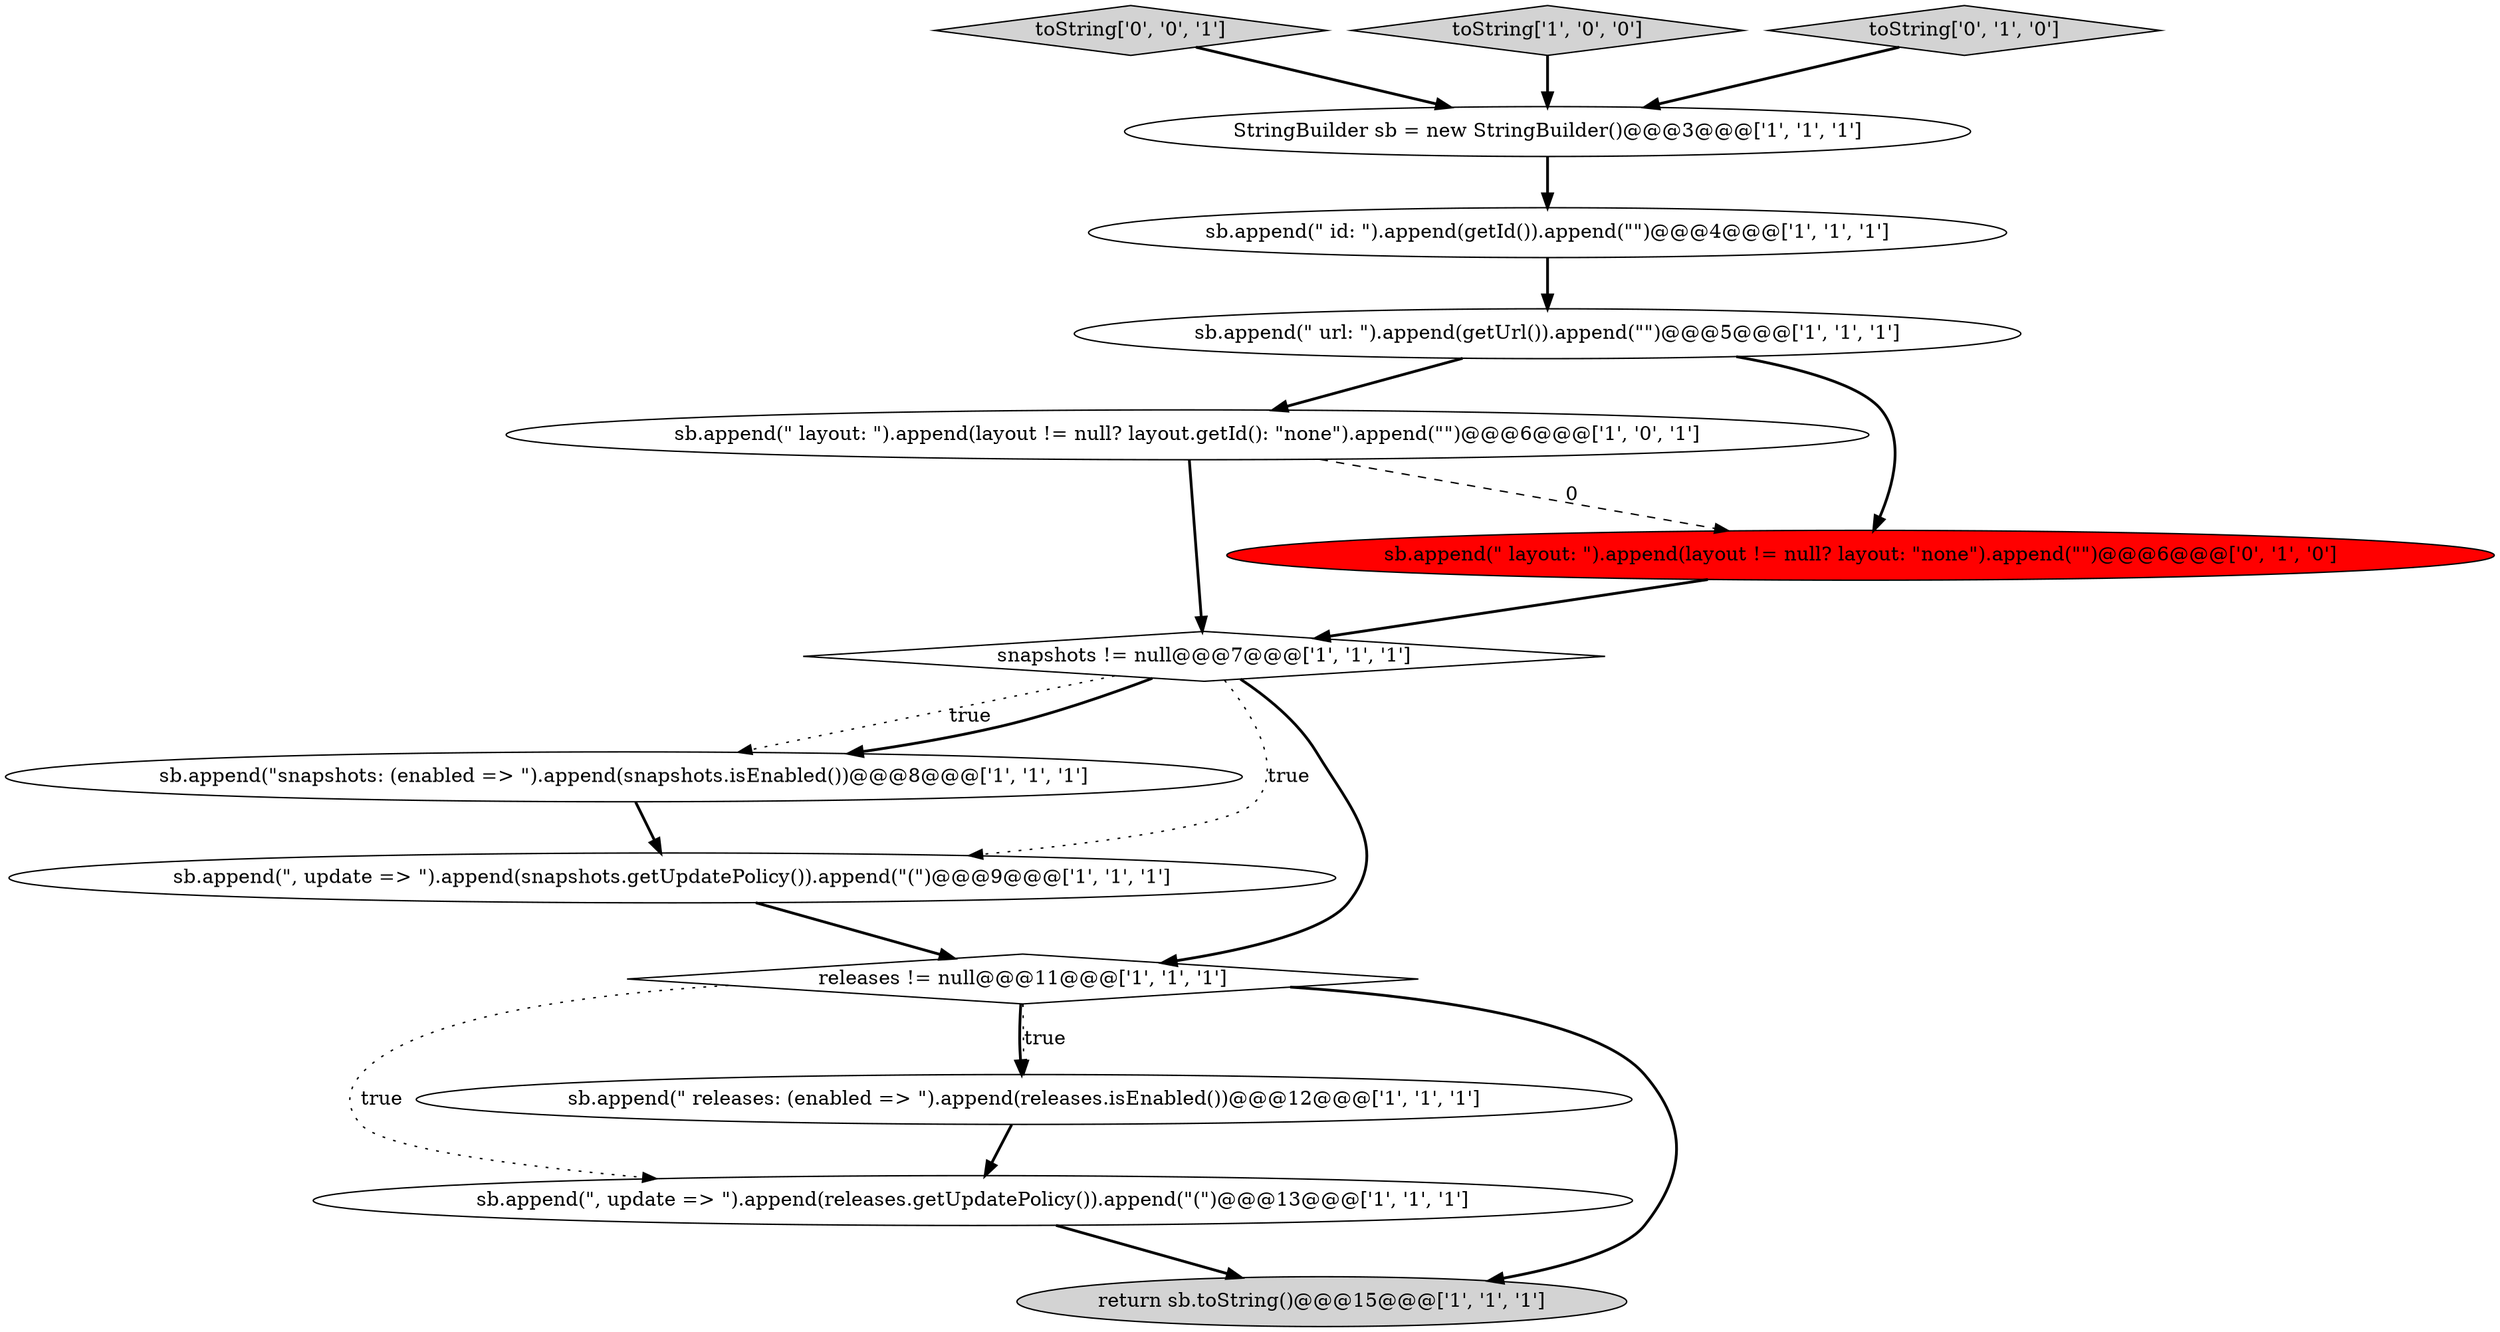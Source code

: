 digraph {
7 [style = filled, label = "sb.append(\", update => \").append(releases.getUpdatePolicy()).append(\"(\")@@@13@@@['1', '1', '1']", fillcolor = white, shape = ellipse image = "AAA0AAABBB1BBB"];
14 [style = filled, label = "toString['0', '0', '1']", fillcolor = lightgray, shape = diamond image = "AAA0AAABBB3BBB"];
9 [style = filled, label = "return sb.toString()@@@15@@@['1', '1', '1']", fillcolor = lightgray, shape = ellipse image = "AAA0AAABBB1BBB"];
10 [style = filled, label = "sb.append(\"snapshots: (enabled => \").append(snapshots.isEnabled())@@@8@@@['1', '1', '1']", fillcolor = white, shape = ellipse image = "AAA0AAABBB1BBB"];
11 [style = filled, label = "snapshots != null@@@7@@@['1', '1', '1']", fillcolor = white, shape = diamond image = "AAA0AAABBB1BBB"];
0 [style = filled, label = "toString['1', '0', '0']", fillcolor = lightgray, shape = diamond image = "AAA0AAABBB1BBB"];
5 [style = filled, label = "releases != null@@@11@@@['1', '1', '1']", fillcolor = white, shape = diamond image = "AAA0AAABBB1BBB"];
8 [style = filled, label = "sb.append(\" id: \").append(getId()).append(\"\")@@@4@@@['1', '1', '1']", fillcolor = white, shape = ellipse image = "AAA0AAABBB1BBB"];
4 [style = filled, label = "sb.append(\" layout: \").append(layout != null? layout.getId(): \"none\").append(\"\")@@@6@@@['1', '0', '1']", fillcolor = white, shape = ellipse image = "AAA0AAABBB1BBB"];
12 [style = filled, label = "sb.append(\" layout: \").append(layout != null? layout: \"none\").append(\"\")@@@6@@@['0', '1', '0']", fillcolor = red, shape = ellipse image = "AAA1AAABBB2BBB"];
6 [style = filled, label = "StringBuilder sb = new StringBuilder()@@@3@@@['1', '1', '1']", fillcolor = white, shape = ellipse image = "AAA0AAABBB1BBB"];
13 [style = filled, label = "toString['0', '1', '0']", fillcolor = lightgray, shape = diamond image = "AAA0AAABBB2BBB"];
3 [style = filled, label = "sb.append(\" url: \").append(getUrl()).append(\"\")@@@5@@@['1', '1', '1']", fillcolor = white, shape = ellipse image = "AAA0AAABBB1BBB"];
1 [style = filled, label = "sb.append(\" releases: (enabled => \").append(releases.isEnabled())@@@12@@@['1', '1', '1']", fillcolor = white, shape = ellipse image = "AAA0AAABBB1BBB"];
2 [style = filled, label = "sb.append(\", update => \").append(snapshots.getUpdatePolicy()).append(\"(\")@@@9@@@['1', '1', '1']", fillcolor = white, shape = ellipse image = "AAA0AAABBB1BBB"];
5->9 [style = bold, label=""];
0->6 [style = bold, label=""];
11->10 [style = dotted, label="true"];
5->1 [style = dotted, label="true"];
8->3 [style = bold, label=""];
12->11 [style = bold, label=""];
3->12 [style = bold, label=""];
3->4 [style = bold, label=""];
1->7 [style = bold, label=""];
4->12 [style = dashed, label="0"];
7->9 [style = bold, label=""];
5->1 [style = bold, label=""];
11->5 [style = bold, label=""];
11->2 [style = dotted, label="true"];
11->10 [style = bold, label=""];
5->7 [style = dotted, label="true"];
6->8 [style = bold, label=""];
10->2 [style = bold, label=""];
13->6 [style = bold, label=""];
4->11 [style = bold, label=""];
14->6 [style = bold, label=""];
2->5 [style = bold, label=""];
}
